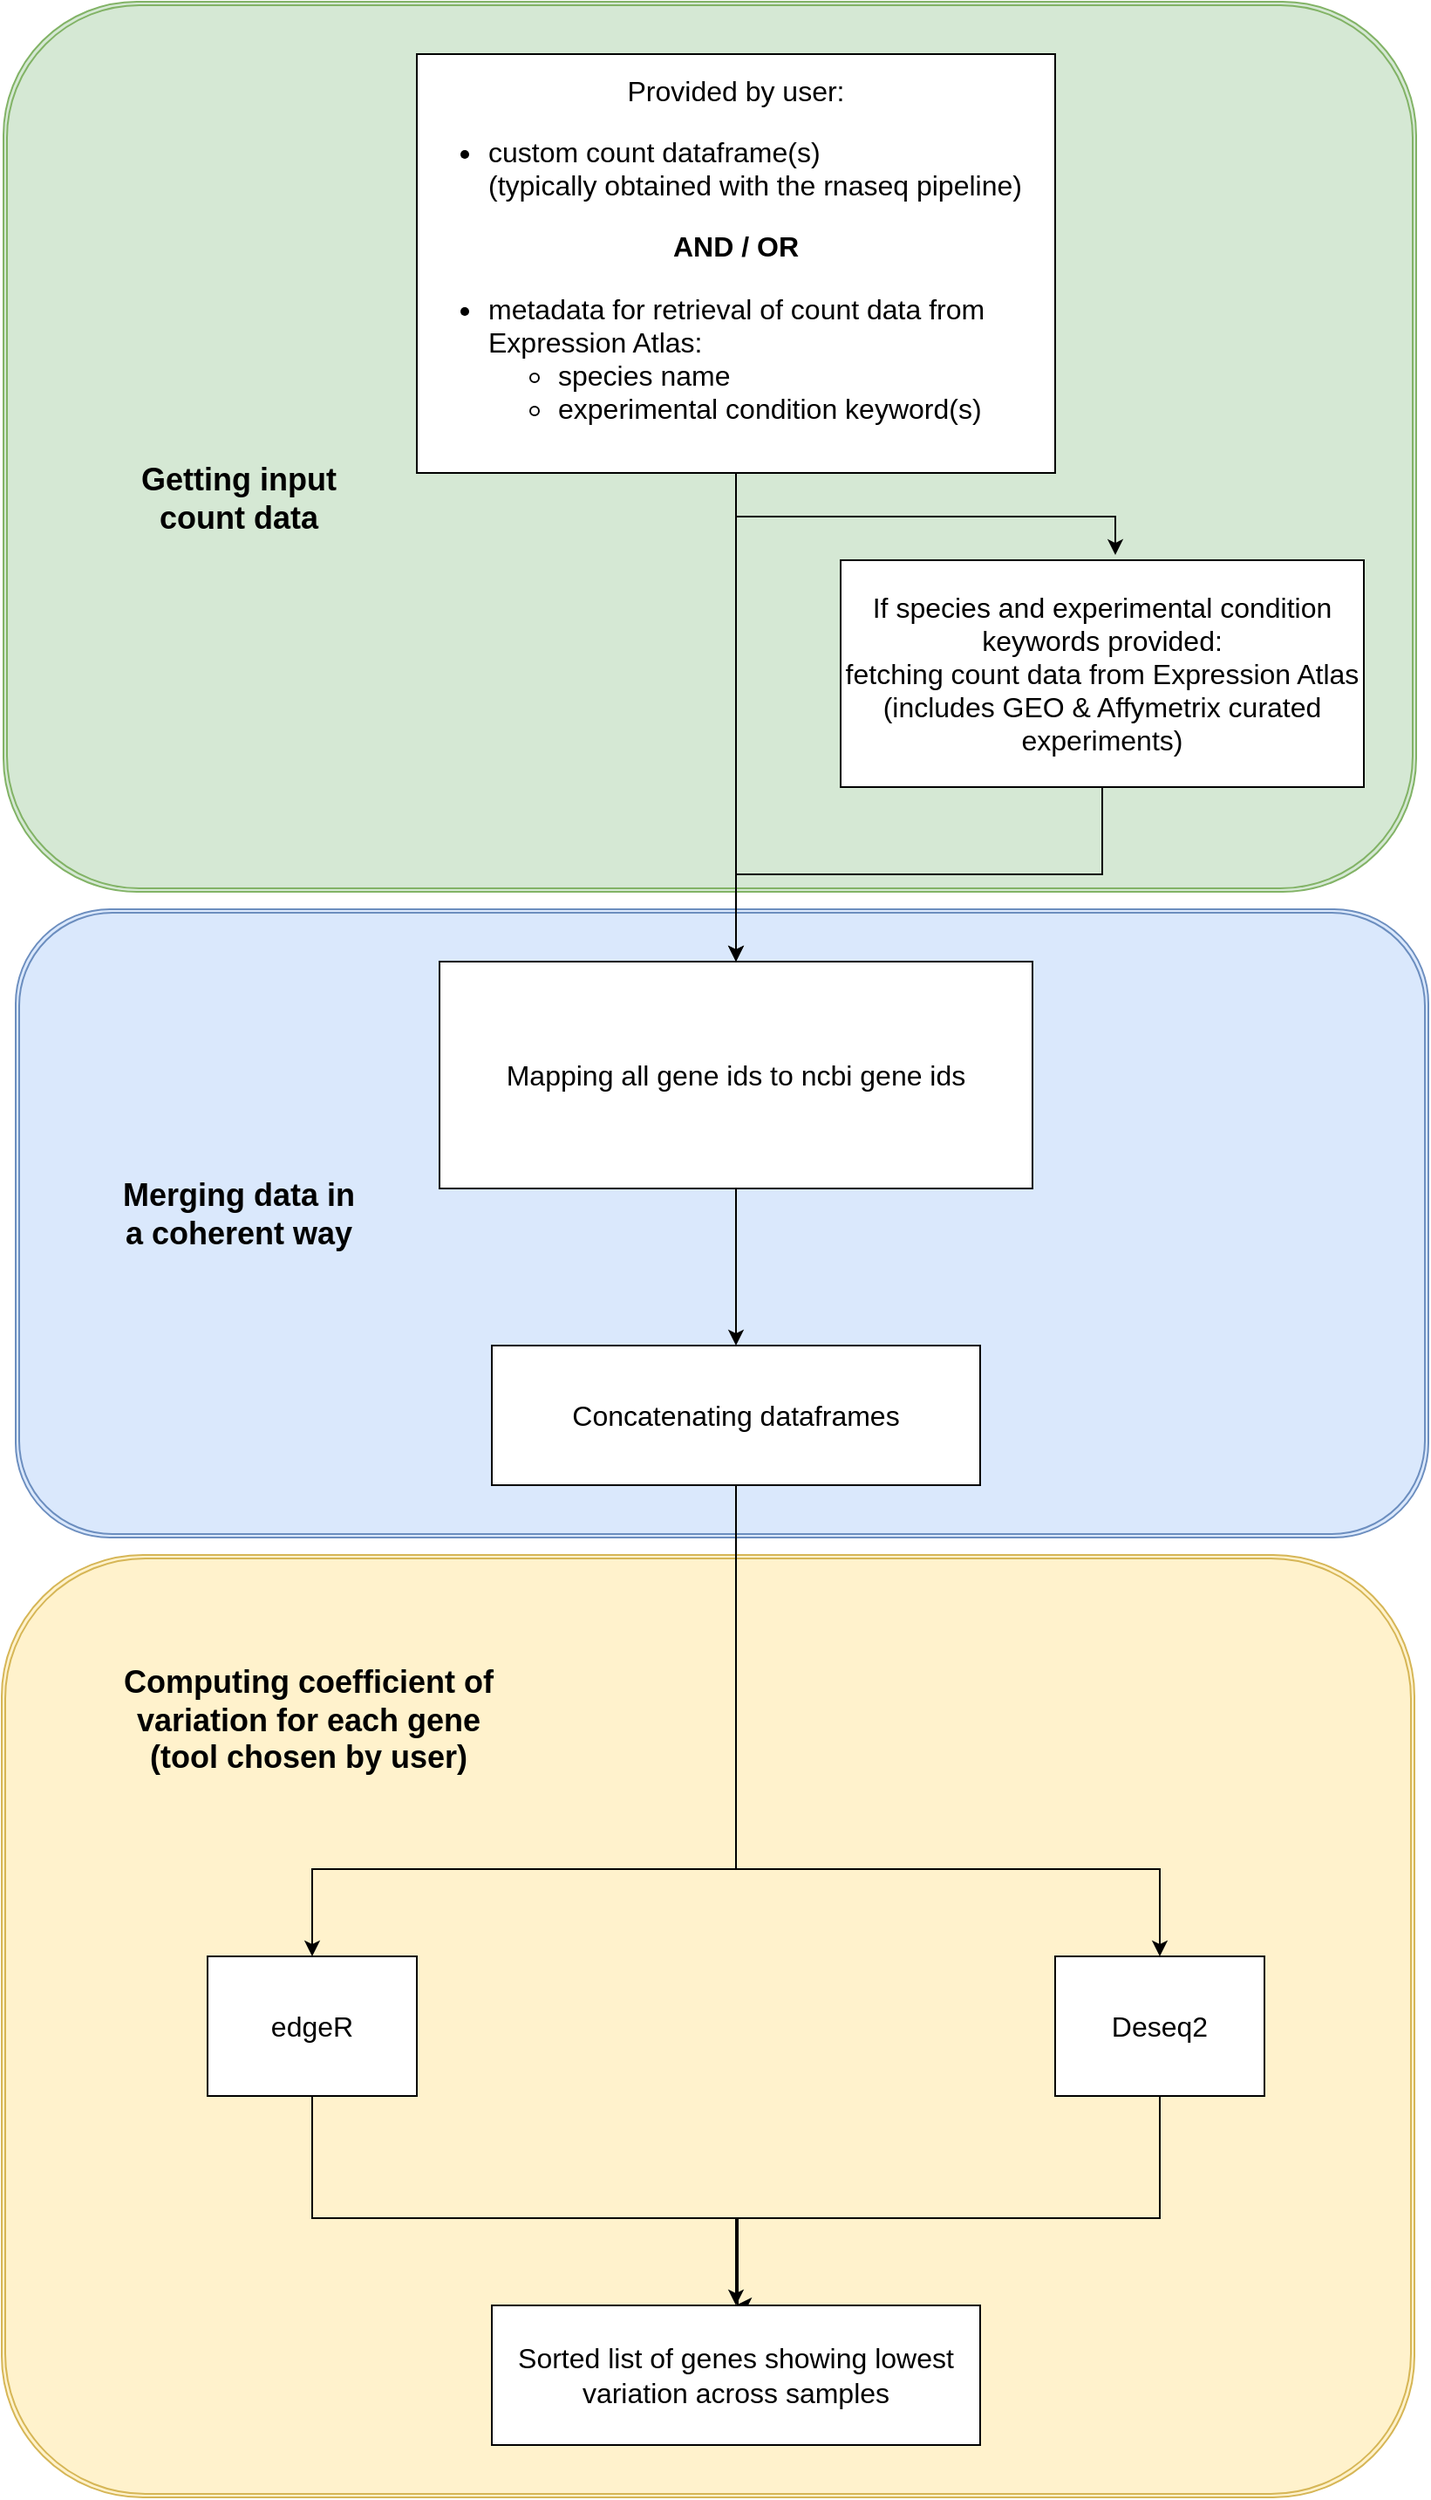 <mxfile version="24.7.16">
  <diagram name="Page-1" id="T1eZqVlg703bQRGo6IRa">
    <mxGraphModel dx="1509" dy="794" grid="1" gridSize="10" guides="1" tooltips="1" connect="1" arrows="1" fold="1" page="1" pageScale="1" pageWidth="827" pageHeight="1169" math="0" shadow="0">
      <root>
        <mxCell id="0" />
        <mxCell id="1" parent="0" />
        <mxCell id="4rcjOx3j172kwRaQ4hnd-21" value="" style="shape=ext;double=1;rounded=1;whiteSpace=wrap;html=1;fillColor=#fff2cc;strokeColor=#d6b656;" vertex="1" parent="1">
          <mxGeometry x="9" y="900" width="810" height="540" as="geometry" />
        </mxCell>
        <mxCell id="4rcjOx3j172kwRaQ4hnd-19" value="" style="shape=ext;double=1;rounded=1;whiteSpace=wrap;html=1;fillColor=#dae8fc;strokeColor=#6c8ebf;" vertex="1" parent="1">
          <mxGeometry x="17" y="530" width="810" height="360" as="geometry" />
        </mxCell>
        <mxCell id="4rcjOx3j172kwRaQ4hnd-15" value="" style="shape=ext;double=1;rounded=1;whiteSpace=wrap;html=1;fillColor=#d5e8d4;strokeColor=#82b366;" vertex="1" parent="1">
          <mxGeometry x="10" y="10" width="810" height="510" as="geometry" />
        </mxCell>
        <mxCell id="4rcjOx3j172kwRaQ4hnd-5" style="edgeStyle=orthogonalEdgeStyle;rounded=0;orthogonalLoop=1;jettySize=auto;html=1;" edge="1" parent="1" source="4rcjOx3j172kwRaQ4hnd-2" target="4rcjOx3j172kwRaQ4hnd-4">
          <mxGeometry relative="1" as="geometry" />
        </mxCell>
        <mxCell id="4rcjOx3j172kwRaQ4hnd-2" value="If species and experimental condition keywords provided: &lt;br&gt;fetching count data from Expression Atlas &lt;br&gt;(includes GEO &amp;amp; Affymetrix curated experiments)" style="rounded=0;whiteSpace=wrap;html=1;fontSize=16;" vertex="1" parent="1">
          <mxGeometry x="490" y="330" width="300" height="130" as="geometry" />
        </mxCell>
        <mxCell id="4rcjOx3j172kwRaQ4hnd-8" style="edgeStyle=orthogonalEdgeStyle;rounded=0;orthogonalLoop=1;jettySize=auto;html=1;" edge="1" parent="1" source="4rcjOx3j172kwRaQ4hnd-4" target="4rcjOx3j172kwRaQ4hnd-7">
          <mxGeometry relative="1" as="geometry" />
        </mxCell>
        <mxCell id="4rcjOx3j172kwRaQ4hnd-4" value="Mapping all gene ids to ncbi gene ids" style="rounded=0;whiteSpace=wrap;html=1;fontSize=16;" vertex="1" parent="1">
          <mxGeometry x="260" y="560" width="340" height="130" as="geometry" />
        </mxCell>
        <mxCell id="4rcjOx3j172kwRaQ4hnd-26" style="edgeStyle=orthogonalEdgeStyle;rounded=0;orthogonalLoop=1;jettySize=auto;html=1;" edge="1" parent="1" source="4rcjOx3j172kwRaQ4hnd-7" target="4rcjOx3j172kwRaQ4hnd-23">
          <mxGeometry relative="1" as="geometry">
            <Array as="points">
              <mxPoint x="430" y="1080" />
              <mxPoint x="187" y="1080" />
            </Array>
          </mxGeometry>
        </mxCell>
        <mxCell id="4rcjOx3j172kwRaQ4hnd-27" style="edgeStyle=orthogonalEdgeStyle;rounded=0;orthogonalLoop=1;jettySize=auto;html=1;" edge="1" parent="1" source="4rcjOx3j172kwRaQ4hnd-7" target="4rcjOx3j172kwRaQ4hnd-24">
          <mxGeometry relative="1" as="geometry">
            <Array as="points">
              <mxPoint x="430" y="1080" />
              <mxPoint x="673" y="1080" />
            </Array>
          </mxGeometry>
        </mxCell>
        <mxCell id="4rcjOx3j172kwRaQ4hnd-7" value="Concatenating dataframes" style="rounded=0;whiteSpace=wrap;html=1;fontSize=16;" vertex="1" parent="1">
          <mxGeometry x="290" y="780" width="280" height="80" as="geometry" />
        </mxCell>
        <mxCell id="4rcjOx3j172kwRaQ4hnd-11" style="edgeStyle=orthogonalEdgeStyle;rounded=0;orthogonalLoop=1;jettySize=auto;html=1;entryX=0.5;entryY=0;entryDx=0;entryDy=0;" edge="1" parent="1" source="4rcjOx3j172kwRaQ4hnd-10" target="4rcjOx3j172kwRaQ4hnd-4">
          <mxGeometry relative="1" as="geometry" />
        </mxCell>
        <mxCell id="4rcjOx3j172kwRaQ4hnd-10" value="Provided by user:&lt;div&gt;&lt;ul&gt;&lt;li style=&quot;text-align: left;&quot;&gt;custom count dataframe(s) &lt;br&gt;(typically obtained with the rnaseq pipeline)&lt;/li&gt;&lt;/ul&gt;&lt;div style=&quot;&quot;&gt;&lt;b&gt;AND / OR&lt;/b&gt;&lt;/div&gt;&lt;ul&gt;&lt;li style=&quot;text-align: left;&quot;&gt;&lt;span style=&quot;background-color: initial;&quot;&gt;metadata for retrieval of count data from Expression Atlas:&lt;/span&gt;&lt;/li&gt;&lt;ul&gt;&lt;li style=&quot;text-align: left;&quot;&gt;species name&lt;/li&gt;&lt;li style=&quot;text-align: left;&quot;&gt;experimental condition keyword(s)&lt;/li&gt;&lt;/ul&gt;&lt;/ul&gt;&lt;/div&gt;" style="rounded=0;whiteSpace=wrap;html=1;fontSize=16;" vertex="1" parent="1">
          <mxGeometry x="247" y="40" width="366" height="240" as="geometry" />
        </mxCell>
        <mxCell id="4rcjOx3j172kwRaQ4hnd-12" style="edgeStyle=orthogonalEdgeStyle;rounded=0;orthogonalLoop=1;jettySize=auto;html=1;entryX=0.525;entryY=-0.023;entryDx=0;entryDy=0;entryPerimeter=0;" edge="1" parent="1" source="4rcjOx3j172kwRaQ4hnd-10" target="4rcjOx3j172kwRaQ4hnd-2">
          <mxGeometry relative="1" as="geometry" />
        </mxCell>
        <mxCell id="4rcjOx3j172kwRaQ4hnd-16" value="Getting input count data" style="text;html=1;align=center;verticalAlign=middle;whiteSpace=wrap;rounded=0;fontSize=18;fontStyle=1" vertex="1" parent="1">
          <mxGeometry x="70" y="250" width="150" height="90" as="geometry" />
        </mxCell>
        <mxCell id="4rcjOx3j172kwRaQ4hnd-20" value="Merging data in a coherent way" style="text;html=1;align=center;verticalAlign=middle;whiteSpace=wrap;rounded=0;fontSize=18;fontStyle=1" vertex="1" parent="1">
          <mxGeometry x="70" y="660" width="150" height="90" as="geometry" />
        </mxCell>
        <mxCell id="4rcjOx3j172kwRaQ4hnd-22" value="Computing coefficient of variation for each gene (tool chosen by user)" style="text;html=1;align=center;verticalAlign=middle;whiteSpace=wrap;rounded=0;fontSize=18;fontStyle=1" vertex="1" parent="1">
          <mxGeometry x="70" y="950" width="230" height="90" as="geometry" />
        </mxCell>
        <mxCell id="4rcjOx3j172kwRaQ4hnd-33" style="edgeStyle=orthogonalEdgeStyle;rounded=0;orthogonalLoop=1;jettySize=auto;html=1;" edge="1" parent="1" source="4rcjOx3j172kwRaQ4hnd-23">
          <mxGeometry relative="1" as="geometry">
            <mxPoint x="430" y="1330" as="targetPoint" />
            <Array as="points">
              <mxPoint x="187" y="1280" />
              <mxPoint x="431" y="1280" />
              <mxPoint x="431" y="1330" />
            </Array>
          </mxGeometry>
        </mxCell>
        <mxCell id="4rcjOx3j172kwRaQ4hnd-23" value="edgeR" style="rounded=0;whiteSpace=wrap;html=1;fontSize=16;" vertex="1" parent="1">
          <mxGeometry x="127" y="1130" width="120" height="80" as="geometry" />
        </mxCell>
        <mxCell id="4rcjOx3j172kwRaQ4hnd-30" style="edgeStyle=orthogonalEdgeStyle;rounded=0;orthogonalLoop=1;jettySize=auto;html=1;" edge="1" parent="1" source="4rcjOx3j172kwRaQ4hnd-24" target="4rcjOx3j172kwRaQ4hnd-29">
          <mxGeometry relative="1" as="geometry">
            <Array as="points">
              <mxPoint x="673" y="1280" />
              <mxPoint x="430" y="1280" />
            </Array>
          </mxGeometry>
        </mxCell>
        <mxCell id="4rcjOx3j172kwRaQ4hnd-24" value="Deseq2" style="rounded=0;whiteSpace=wrap;html=1;fontSize=16;" vertex="1" parent="1">
          <mxGeometry x="613" y="1130" width="120" height="80" as="geometry" />
        </mxCell>
        <mxCell id="4rcjOx3j172kwRaQ4hnd-29" value="Sorted list of genes showing lowest variation across samples" style="rounded=0;whiteSpace=wrap;html=1;fontSize=16;" vertex="1" parent="1">
          <mxGeometry x="290" y="1330" width="280" height="80" as="geometry" />
        </mxCell>
      </root>
    </mxGraphModel>
  </diagram>
</mxfile>
